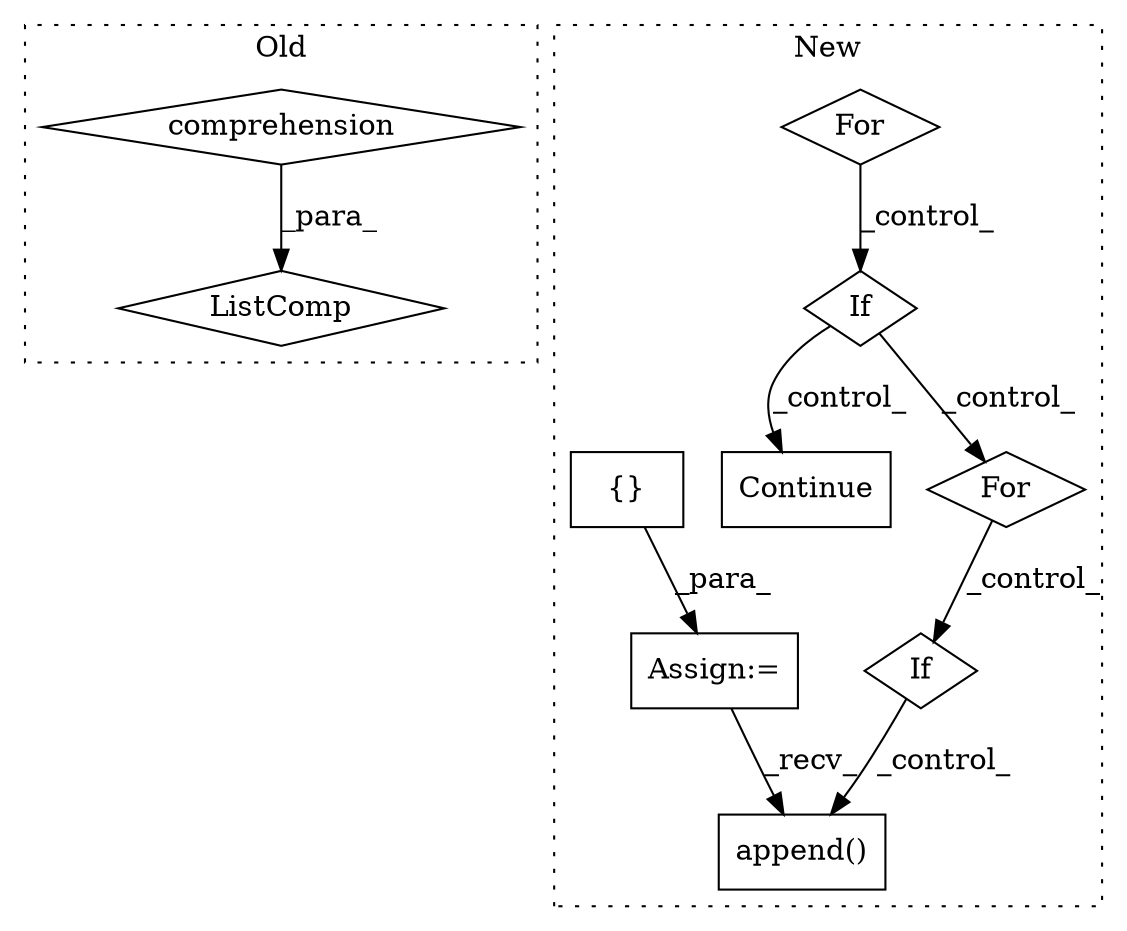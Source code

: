 digraph G {
subgraph cluster0 {
1 [label="ListComp" a="106" s="1988" l="156" shape="diamond"];
3 [label="comprehension" a="45" s="2054" l="3" shape="diamond"];
label = "Old";
style="dotted";
}
subgraph cluster1 {
2 [label="Continue" a="43" s="2347" l="8" shape="box"];
4 [label="If" a="96" s="2052" l="3" shape="diamond"];
5 [label="For" a="107" s="2015,2037" l="4,15" shape="diamond"];
6 [label="append()" a="75" s="2291,2329" l="13,1" shape="box"];
7 [label="{}" a="59" s="2004,2004" l="2,1" shape="box"];
8 [label="Assign:=" a="68" s="2001" l="3" shape="box"];
9 [label="If" a="96" s="2241" l="3" shape="diamond"];
10 [label="For" a="107" s="2190,2219" l="4,22" shape="diamond"];
label = "New";
style="dotted";
}
3 -> 1 [label="_para_"];
4 -> 10 [label="_control_"];
4 -> 2 [label="_control_"];
5 -> 4 [label="_control_"];
7 -> 8 [label="_para_"];
8 -> 6 [label="_recv_"];
9 -> 6 [label="_control_"];
10 -> 9 [label="_control_"];
}
